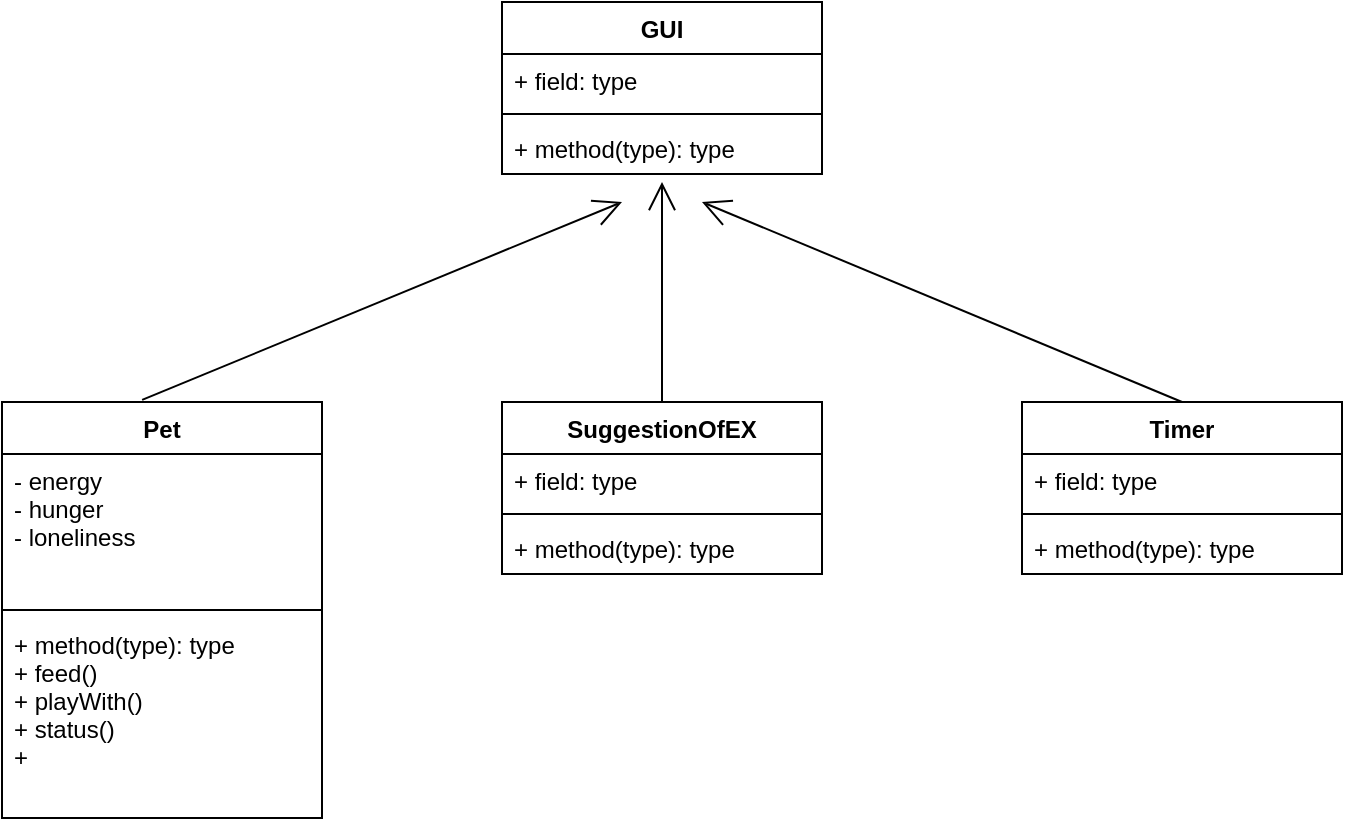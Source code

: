 <mxfile version="17.1.3" type="github">
  <diagram id="LAHf234PuEYqPRMlwhuY" name="Page-1">
    <mxGraphModel dx="1422" dy="794" grid="1" gridSize="10" guides="1" tooltips="1" connect="1" arrows="1" fold="1" page="1" pageScale="1" pageWidth="850" pageHeight="1100" math="0" shadow="0">
      <root>
        <mxCell id="0" />
        <mxCell id="1" parent="0" />
        <mxCell id="o-A4uqS1qE9l4wg6-O4E-10" value="Pet" style="swimlane;fontStyle=1;align=center;verticalAlign=top;childLayout=stackLayout;horizontal=1;startSize=26;horizontalStack=0;resizeParent=1;resizeParentMax=0;resizeLast=0;collapsible=1;marginBottom=0;strokeWidth=1;" vertex="1" parent="1">
          <mxGeometry x="90" y="350" width="160" height="208" as="geometry" />
        </mxCell>
        <mxCell id="o-A4uqS1qE9l4wg6-O4E-11" value="- energy&#xa;- hunger&#xa;- loneliness" style="text;strokeColor=none;fillColor=none;align=left;verticalAlign=top;spacingLeft=4;spacingRight=4;overflow=hidden;rotatable=0;points=[[0,0.5],[1,0.5]];portConstraint=eastwest;" vertex="1" parent="o-A4uqS1qE9l4wg6-O4E-10">
          <mxGeometry y="26" width="160" height="74" as="geometry" />
        </mxCell>
        <mxCell id="o-A4uqS1qE9l4wg6-O4E-12" value="" style="line;strokeWidth=1;fillColor=none;align=left;verticalAlign=middle;spacingTop=-1;spacingLeft=3;spacingRight=3;rotatable=0;labelPosition=right;points=[];portConstraint=eastwest;" vertex="1" parent="o-A4uqS1qE9l4wg6-O4E-10">
          <mxGeometry y="100" width="160" height="8" as="geometry" />
        </mxCell>
        <mxCell id="o-A4uqS1qE9l4wg6-O4E-13" value="+ method(type): type&#xa;+ feed()&#xa;+ playWith()&#xa;+ status()&#xa;+" style="text;strokeColor=none;fillColor=none;align=left;verticalAlign=top;spacingLeft=4;spacingRight=4;overflow=hidden;rotatable=0;points=[[0,0.5],[1,0.5]];portConstraint=eastwest;" vertex="1" parent="o-A4uqS1qE9l4wg6-O4E-10">
          <mxGeometry y="108" width="160" height="100" as="geometry" />
        </mxCell>
        <mxCell id="o-A4uqS1qE9l4wg6-O4E-14" value="Timer" style="swimlane;fontStyle=1;align=center;verticalAlign=top;childLayout=stackLayout;horizontal=1;startSize=26;horizontalStack=0;resizeParent=1;resizeParentMax=0;resizeLast=0;collapsible=1;marginBottom=0;strokeWidth=1;" vertex="1" parent="1">
          <mxGeometry x="600" y="350" width="160" height="86" as="geometry" />
        </mxCell>
        <mxCell id="o-A4uqS1qE9l4wg6-O4E-15" value="+ field: type" style="text;strokeColor=none;fillColor=none;align=left;verticalAlign=top;spacingLeft=4;spacingRight=4;overflow=hidden;rotatable=0;points=[[0,0.5],[1,0.5]];portConstraint=eastwest;" vertex="1" parent="o-A4uqS1qE9l4wg6-O4E-14">
          <mxGeometry y="26" width="160" height="26" as="geometry" />
        </mxCell>
        <mxCell id="o-A4uqS1qE9l4wg6-O4E-16" value="" style="line;strokeWidth=1;fillColor=none;align=left;verticalAlign=middle;spacingTop=-1;spacingLeft=3;spacingRight=3;rotatable=0;labelPosition=right;points=[];portConstraint=eastwest;" vertex="1" parent="o-A4uqS1qE9l4wg6-O4E-14">
          <mxGeometry y="52" width="160" height="8" as="geometry" />
        </mxCell>
        <mxCell id="o-A4uqS1qE9l4wg6-O4E-17" value="+ method(type): type" style="text;strokeColor=none;fillColor=none;align=left;verticalAlign=top;spacingLeft=4;spacingRight=4;overflow=hidden;rotatable=0;points=[[0,0.5],[1,0.5]];portConstraint=eastwest;" vertex="1" parent="o-A4uqS1qE9l4wg6-O4E-14">
          <mxGeometry y="60" width="160" height="26" as="geometry" />
        </mxCell>
        <mxCell id="o-A4uqS1qE9l4wg6-O4E-18" value="SuggestionOfEX" style="swimlane;fontStyle=1;align=center;verticalAlign=top;childLayout=stackLayout;horizontal=1;startSize=26;horizontalStack=0;resizeParent=1;resizeParentMax=0;resizeLast=0;collapsible=1;marginBottom=0;strokeWidth=1;" vertex="1" parent="1">
          <mxGeometry x="340" y="350" width="160" height="86" as="geometry" />
        </mxCell>
        <mxCell id="o-A4uqS1qE9l4wg6-O4E-19" value="+ field: type" style="text;strokeColor=none;fillColor=none;align=left;verticalAlign=top;spacingLeft=4;spacingRight=4;overflow=hidden;rotatable=0;points=[[0,0.5],[1,0.5]];portConstraint=eastwest;" vertex="1" parent="o-A4uqS1qE9l4wg6-O4E-18">
          <mxGeometry y="26" width="160" height="26" as="geometry" />
        </mxCell>
        <mxCell id="o-A4uqS1qE9l4wg6-O4E-20" value="" style="line;strokeWidth=1;fillColor=none;align=left;verticalAlign=middle;spacingTop=-1;spacingLeft=3;spacingRight=3;rotatable=0;labelPosition=right;points=[];portConstraint=eastwest;" vertex="1" parent="o-A4uqS1qE9l4wg6-O4E-18">
          <mxGeometry y="52" width="160" height="8" as="geometry" />
        </mxCell>
        <mxCell id="o-A4uqS1qE9l4wg6-O4E-21" value="+ method(type): type" style="text;strokeColor=none;fillColor=none;align=left;verticalAlign=top;spacingLeft=4;spacingRight=4;overflow=hidden;rotatable=0;points=[[0,0.5],[1,0.5]];portConstraint=eastwest;" vertex="1" parent="o-A4uqS1qE9l4wg6-O4E-18">
          <mxGeometry y="60" width="160" height="26" as="geometry" />
        </mxCell>
        <mxCell id="o-A4uqS1qE9l4wg6-O4E-22" value="GUI&#xa;" style="swimlane;fontStyle=1;align=center;verticalAlign=top;childLayout=stackLayout;horizontal=1;startSize=26;horizontalStack=0;resizeParent=1;resizeParentMax=0;resizeLast=0;collapsible=1;marginBottom=0;strokeWidth=1;" vertex="1" parent="1">
          <mxGeometry x="340" y="150" width="160" height="86" as="geometry" />
        </mxCell>
        <mxCell id="o-A4uqS1qE9l4wg6-O4E-23" value="+ field: type" style="text;strokeColor=none;fillColor=none;align=left;verticalAlign=top;spacingLeft=4;spacingRight=4;overflow=hidden;rotatable=0;points=[[0,0.5],[1,0.5]];portConstraint=eastwest;" vertex="1" parent="o-A4uqS1qE9l4wg6-O4E-22">
          <mxGeometry y="26" width="160" height="26" as="geometry" />
        </mxCell>
        <mxCell id="o-A4uqS1qE9l4wg6-O4E-24" value="" style="line;strokeWidth=1;fillColor=none;align=left;verticalAlign=middle;spacingTop=-1;spacingLeft=3;spacingRight=3;rotatable=0;labelPosition=right;points=[];portConstraint=eastwest;" vertex="1" parent="o-A4uqS1qE9l4wg6-O4E-22">
          <mxGeometry y="52" width="160" height="8" as="geometry" />
        </mxCell>
        <mxCell id="o-A4uqS1qE9l4wg6-O4E-25" value="+ method(type): type" style="text;strokeColor=none;fillColor=none;align=left;verticalAlign=top;spacingLeft=4;spacingRight=4;overflow=hidden;rotatable=0;points=[[0,0.5],[1,0.5]];portConstraint=eastwest;" vertex="1" parent="o-A4uqS1qE9l4wg6-O4E-22">
          <mxGeometry y="60" width="160" height="26" as="geometry" />
        </mxCell>
        <mxCell id="o-A4uqS1qE9l4wg6-O4E-30" value="" style="endArrow=open;endFill=1;endSize=12;html=1;rounded=0;exitX=0.438;exitY=-0.005;exitDx=0;exitDy=0;exitPerimeter=0;" edge="1" parent="1" source="o-A4uqS1qE9l4wg6-O4E-10">
          <mxGeometry width="160" relative="1" as="geometry">
            <mxPoint x="350" y="290" as="sourcePoint" />
            <mxPoint x="400" y="250" as="targetPoint" />
          </mxGeometry>
        </mxCell>
        <mxCell id="o-A4uqS1qE9l4wg6-O4E-31" value="" style="endArrow=open;endFill=1;endSize=12;html=1;rounded=0;exitX=0.5;exitY=0;exitDx=0;exitDy=0;" edge="1" parent="1" source="o-A4uqS1qE9l4wg6-O4E-18">
          <mxGeometry width="160" relative="1" as="geometry">
            <mxPoint x="350" y="290" as="sourcePoint" />
            <mxPoint x="420" y="240" as="targetPoint" />
          </mxGeometry>
        </mxCell>
        <mxCell id="o-A4uqS1qE9l4wg6-O4E-32" value="" style="endArrow=open;endFill=1;endSize=12;html=1;rounded=0;exitX=0.5;exitY=0;exitDx=0;exitDy=0;" edge="1" parent="1" source="o-A4uqS1qE9l4wg6-O4E-14">
          <mxGeometry width="160" relative="1" as="geometry">
            <mxPoint x="350" y="290" as="sourcePoint" />
            <mxPoint x="440" y="250" as="targetPoint" />
          </mxGeometry>
        </mxCell>
      </root>
    </mxGraphModel>
  </diagram>
</mxfile>
